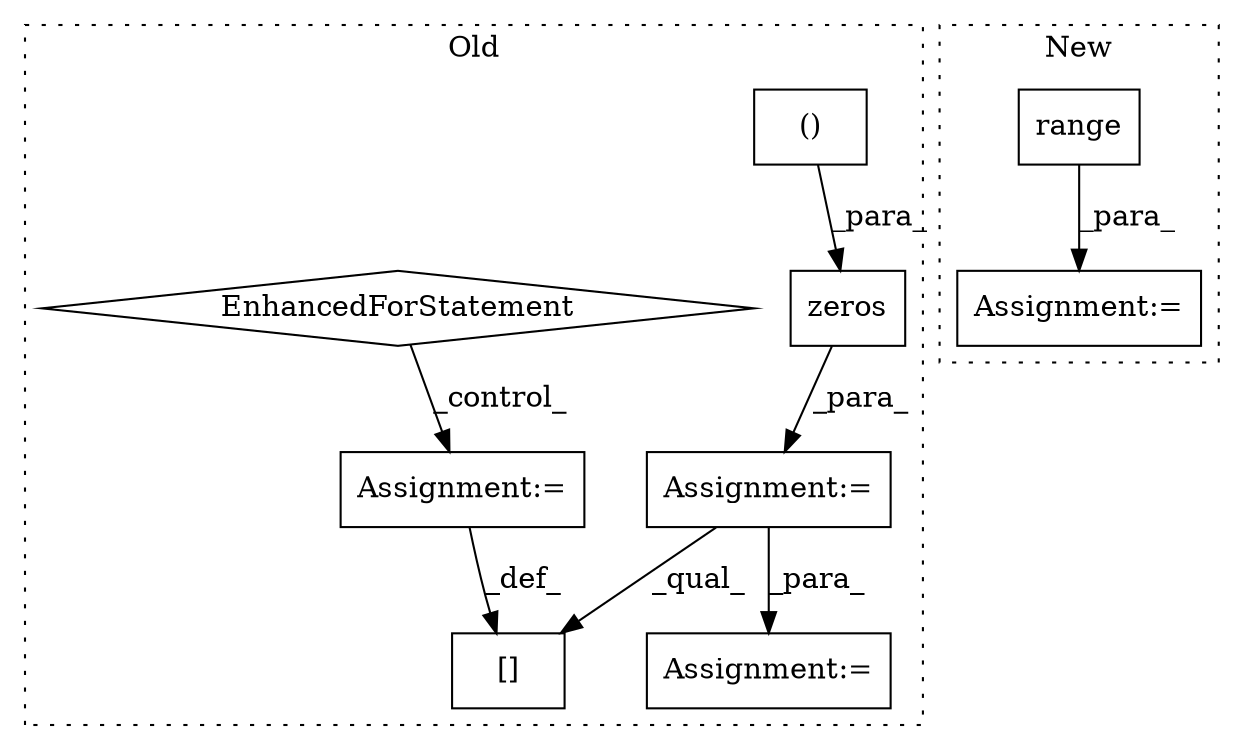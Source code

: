 digraph G {
subgraph cluster0 {
1 [label="zeros" a="32" s="3614,3648" l="11,2" shape="box"];
3 [label="Assignment:=" a="7" s="3607" l="1" shape="box"];
5 [label="[]" a="2" s="3737,3813" l="11,2" shape="box"];
6 [label="Assignment:=" a="7" s="3815" l="1" shape="box"];
7 [label="Assignment:=" a="7" s="4050" l="1" shape="box"];
8 [label="()" a="106" s="3625" l="23" shape="box"];
9 [label="EnhancedForStatement" a="70" s="3656,3727" l="53,2" shape="diamond"];
label = "Old";
style="dotted";
}
subgraph cluster1 {
2 [label="range" a="32" s="3259,3278" l="6,1" shape="box"];
4 [label="Assignment:=" a="7" s="3165" l="12" shape="box"];
label = "New";
style="dotted";
}
1 -> 3 [label="_para_"];
2 -> 4 [label="_para_"];
3 -> 5 [label="_qual_"];
3 -> 7 [label="_para_"];
6 -> 5 [label="_def_"];
8 -> 1 [label="_para_"];
9 -> 6 [label="_control_"];
}